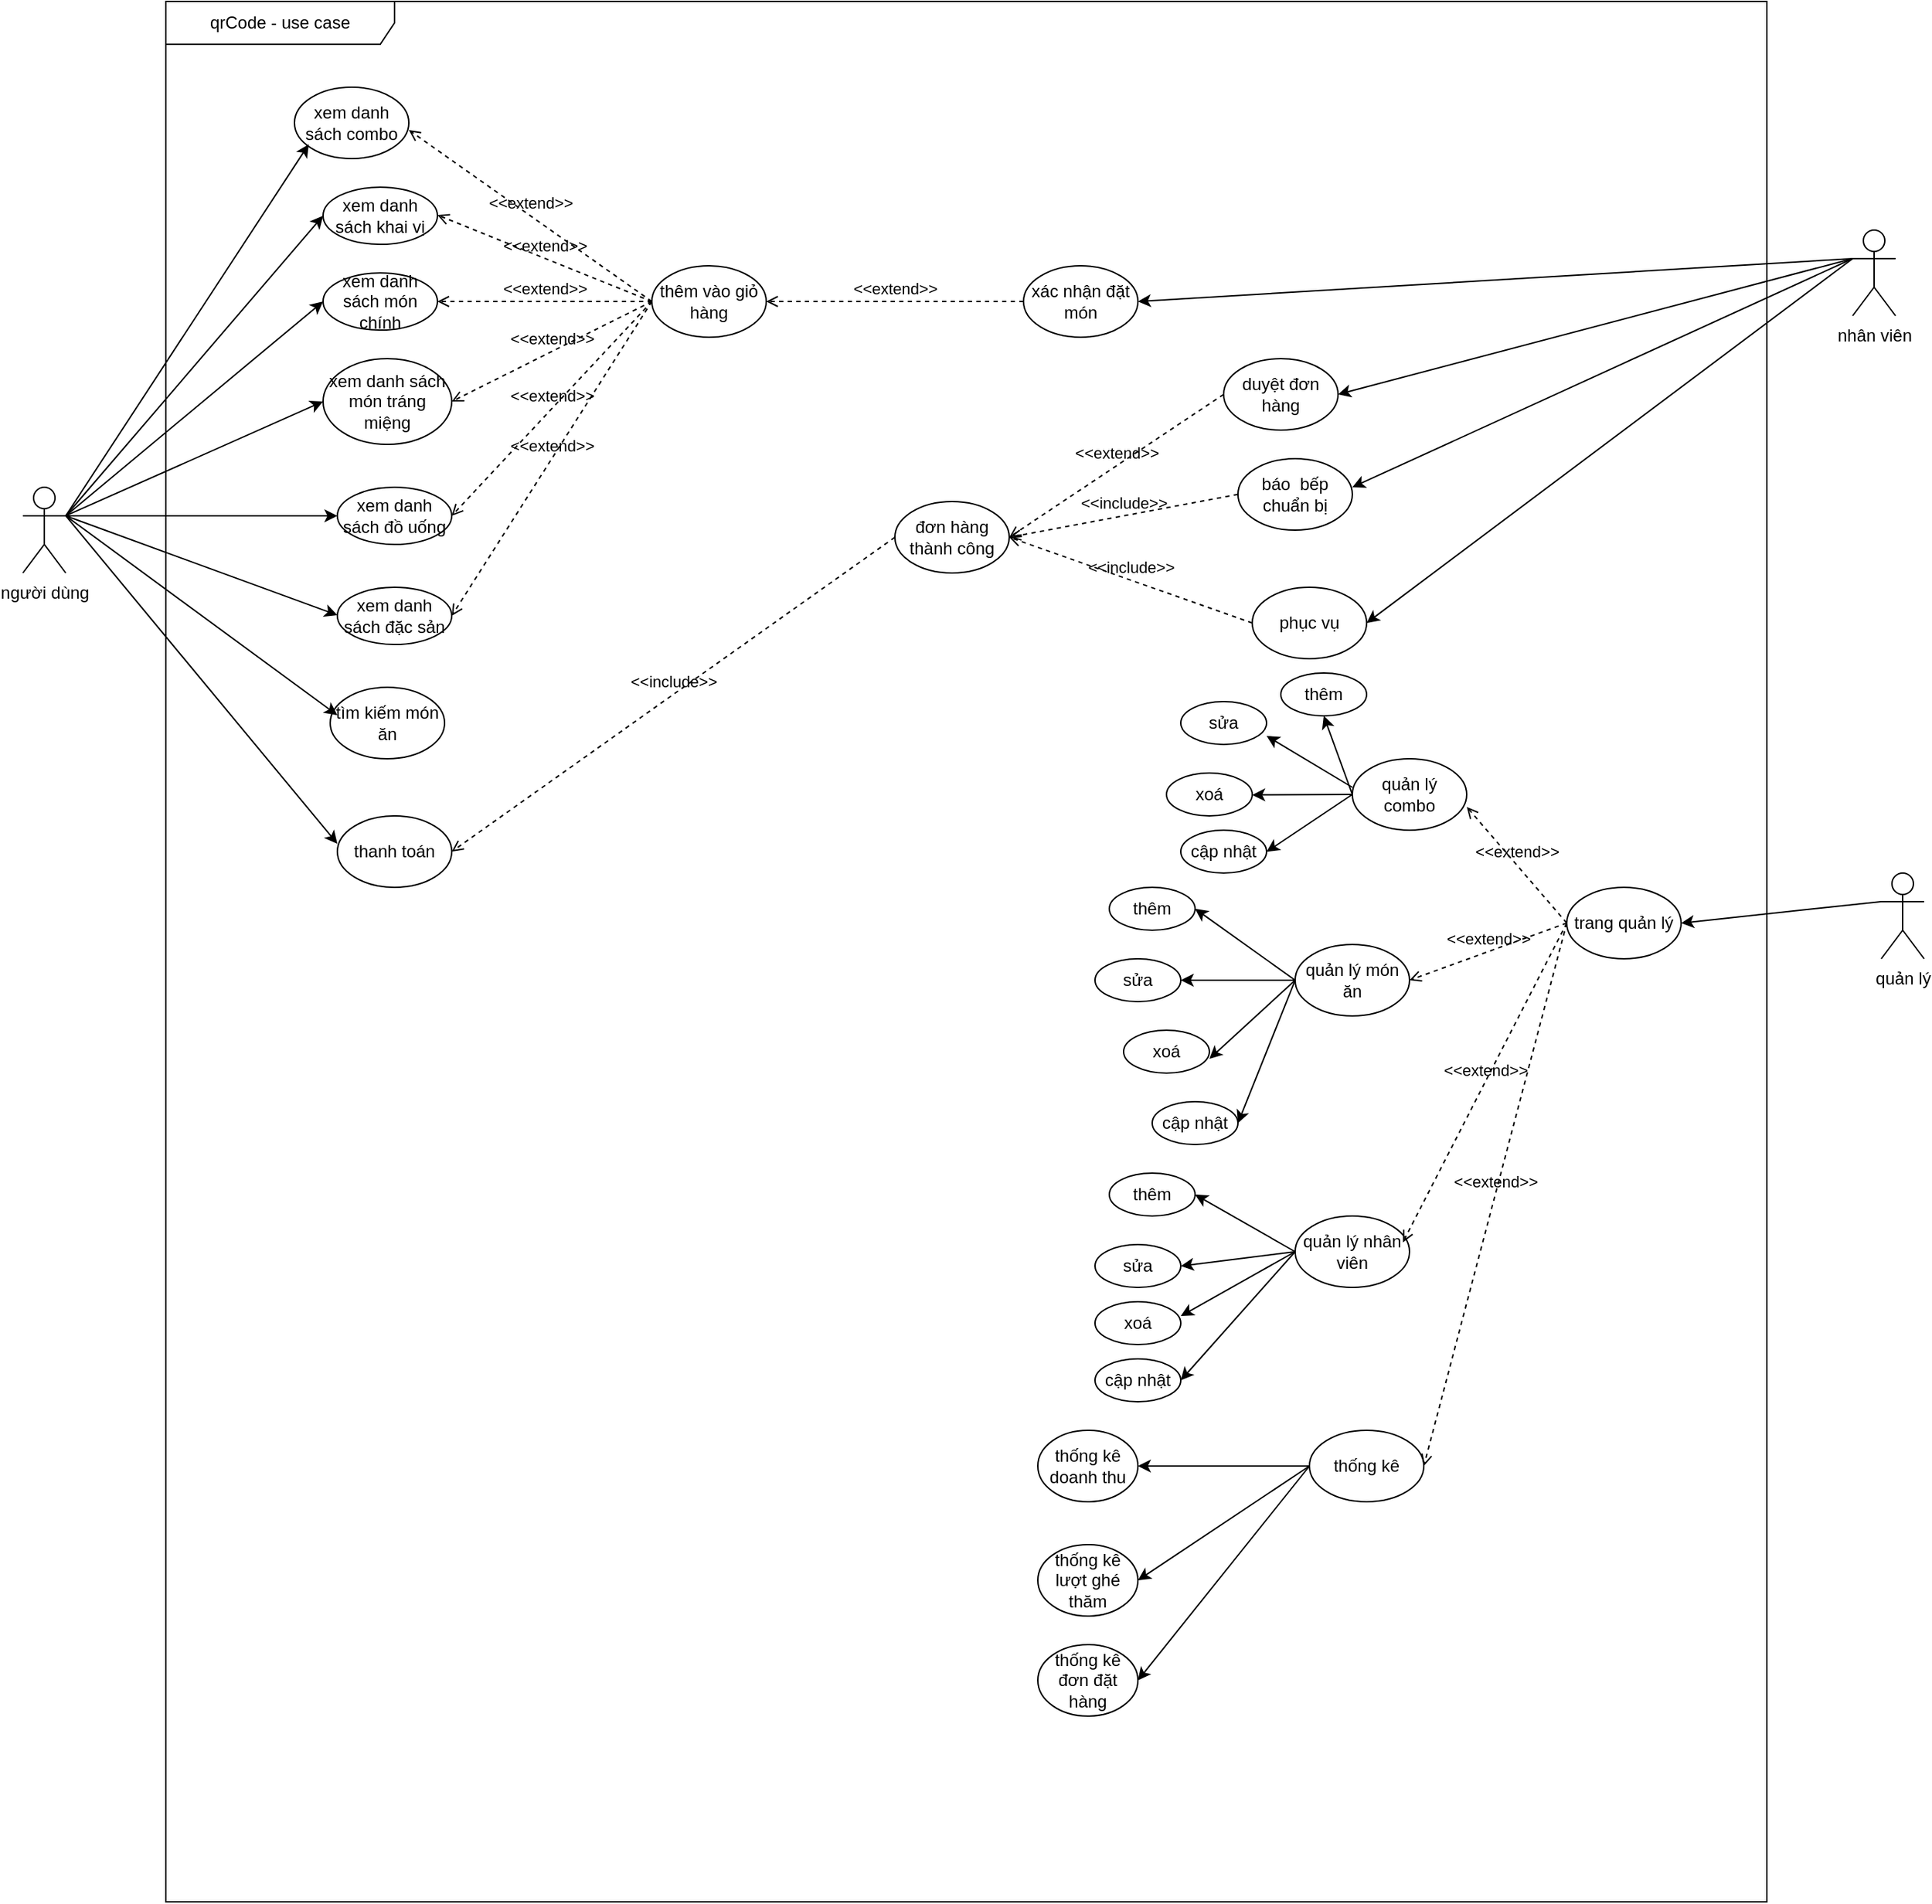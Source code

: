 <mxfile version="24.7.17">
  <diagram name="Trang-1" id="KUGLHPBJDXLbqY33dowA">
    <mxGraphModel dx="1793" dy="933" grid="1" gridSize="10" guides="1" tooltips="1" connect="1" arrows="1" fold="1" page="1" pageScale="1" pageWidth="1920" pageHeight="1200" math="0" shadow="0">
      <root>
        <mxCell id="0" />
        <mxCell id="1" parent="0" />
        <mxCell id="tp8tk3ZOuLwhO5mAe-Hx-1" value="qrCode - use case" style="shape=umlFrame;whiteSpace=wrap;html=1;pointerEvents=0;recursiveResize=0;container=1;collapsible=0;width=160;" vertex="1" parent="1">
          <mxGeometry x="180" y="360" width="1120" height="1330" as="geometry" />
        </mxCell>
        <mxCell id="tp8tk3ZOuLwhO5mAe-Hx-4" value="xem danh sách combo" style="ellipse;whiteSpace=wrap;html=1;" vertex="1" parent="tp8tk3ZOuLwhO5mAe-Hx-1">
          <mxGeometry x="90" y="60" width="80" height="50" as="geometry" />
        </mxCell>
        <mxCell id="tp8tk3ZOuLwhO5mAe-Hx-6" value="xem danh sách khai vị" style="ellipse;whiteSpace=wrap;html=1;" vertex="1" parent="tp8tk3ZOuLwhO5mAe-Hx-1">
          <mxGeometry x="110" y="130" width="80" height="40" as="geometry" />
        </mxCell>
        <mxCell id="tp8tk3ZOuLwhO5mAe-Hx-7" value="xem danh sách món chính" style="ellipse;whiteSpace=wrap;html=1;" vertex="1" parent="tp8tk3ZOuLwhO5mAe-Hx-1">
          <mxGeometry x="110" y="190" width="80" height="40" as="geometry" />
        </mxCell>
        <mxCell id="tp8tk3ZOuLwhO5mAe-Hx-8" value="xem danh sách món tráng miệng" style="ellipse;whiteSpace=wrap;html=1;" vertex="1" parent="tp8tk3ZOuLwhO5mAe-Hx-1">
          <mxGeometry x="110" y="250" width="90" height="60" as="geometry" />
        </mxCell>
        <mxCell id="tp8tk3ZOuLwhO5mAe-Hx-9" value="xem danh sách đồ uống" style="ellipse;whiteSpace=wrap;html=1;" vertex="1" parent="tp8tk3ZOuLwhO5mAe-Hx-1">
          <mxGeometry x="120" y="340" width="80" height="40" as="geometry" />
        </mxCell>
        <mxCell id="tp8tk3ZOuLwhO5mAe-Hx-10" value="xem danh sách đặc sản" style="ellipse;whiteSpace=wrap;html=1;" vertex="1" parent="tp8tk3ZOuLwhO5mAe-Hx-1">
          <mxGeometry x="120" y="410" width="80" height="40" as="geometry" />
        </mxCell>
        <mxCell id="tp8tk3ZOuLwhO5mAe-Hx-12" value="" style="endArrow=classic;html=1;rounded=0;exitX=1;exitY=0.333;exitDx=0;exitDy=0;exitPerimeter=0;" edge="1" parent="tp8tk3ZOuLwhO5mAe-Hx-1" source="tp8tk3ZOuLwhO5mAe-Hx-2">
          <mxGeometry width="50" height="50" relative="1" as="geometry">
            <mxPoint x="50" y="150" as="sourcePoint" />
            <mxPoint x="100" y="100" as="targetPoint" />
          </mxGeometry>
        </mxCell>
        <mxCell id="tp8tk3ZOuLwhO5mAe-Hx-13" value="" style="endArrow=classic;html=1;rounded=0;" edge="1" parent="tp8tk3ZOuLwhO5mAe-Hx-1">
          <mxGeometry width="50" height="50" relative="1" as="geometry">
            <mxPoint x="-70" y="360" as="sourcePoint" />
            <mxPoint x="110" y="150" as="targetPoint" />
          </mxGeometry>
        </mxCell>
        <mxCell id="tp8tk3ZOuLwhO5mAe-Hx-14" value="" style="endArrow=classic;html=1;rounded=0;exitX=1;exitY=0.333;exitDx=0;exitDy=0;exitPerimeter=0;" edge="1" parent="tp8tk3ZOuLwhO5mAe-Hx-1" source="tp8tk3ZOuLwhO5mAe-Hx-2">
          <mxGeometry width="50" height="50" relative="1" as="geometry">
            <mxPoint x="-70" y="420" as="sourcePoint" />
            <mxPoint x="110" y="210" as="targetPoint" />
          </mxGeometry>
        </mxCell>
        <mxCell id="tp8tk3ZOuLwhO5mAe-Hx-15" value="" style="endArrow=classic;html=1;rounded=0;exitX=1;exitY=0.333;exitDx=0;exitDy=0;exitPerimeter=0;" edge="1" parent="tp8tk3ZOuLwhO5mAe-Hx-1" source="tp8tk3ZOuLwhO5mAe-Hx-2">
          <mxGeometry width="50" height="50" relative="1" as="geometry">
            <mxPoint x="-70" y="430" as="sourcePoint" />
            <mxPoint x="110" y="280" as="targetPoint" />
          </mxGeometry>
        </mxCell>
        <mxCell id="tp8tk3ZOuLwhO5mAe-Hx-17" value="" style="endArrow=classic;html=1;rounded=0;exitX=1;exitY=0.333;exitDx=0;exitDy=0;exitPerimeter=0;" edge="1" parent="tp8tk3ZOuLwhO5mAe-Hx-1" source="tp8tk3ZOuLwhO5mAe-Hx-2">
          <mxGeometry width="50" height="50" relative="1" as="geometry">
            <mxPoint x="-70" y="370" as="sourcePoint" />
            <mxPoint x="120" y="429.5" as="targetPoint" />
          </mxGeometry>
        </mxCell>
        <mxCell id="tp8tk3ZOuLwhO5mAe-Hx-18" value="" style="endArrow=classic;html=1;rounded=0;exitX=1;exitY=0.333;exitDx=0;exitDy=0;exitPerimeter=0;" edge="1" parent="tp8tk3ZOuLwhO5mAe-Hx-1" source="tp8tk3ZOuLwhO5mAe-Hx-2">
          <mxGeometry width="50" height="50" relative="1" as="geometry">
            <mxPoint x="-60" y="440" as="sourcePoint" />
            <mxPoint x="120" y="360" as="targetPoint" />
          </mxGeometry>
        </mxCell>
        <mxCell id="tp8tk3ZOuLwhO5mAe-Hx-19" value="tìm kiếm món ăn" style="ellipse;whiteSpace=wrap;html=1;" vertex="1" parent="tp8tk3ZOuLwhO5mAe-Hx-1">
          <mxGeometry x="115" y="480" width="80" height="50" as="geometry" />
        </mxCell>
        <mxCell id="tp8tk3ZOuLwhO5mAe-Hx-20" value="" style="endArrow=classic;html=1;rounded=0;exitX=1;exitY=0.333;exitDx=0;exitDy=0;exitPerimeter=0;" edge="1" parent="tp8tk3ZOuLwhO5mAe-Hx-1" source="tp8tk3ZOuLwhO5mAe-Hx-2">
          <mxGeometry width="50" height="50" relative="1" as="geometry">
            <mxPoint x="-70" y="430" as="sourcePoint" />
            <mxPoint x="120" y="499.5" as="targetPoint" />
          </mxGeometry>
        </mxCell>
        <mxCell id="tp8tk3ZOuLwhO5mAe-Hx-21" value="thêm vào giỏ hàng" style="ellipse;whiteSpace=wrap;html=1;" vertex="1" parent="tp8tk3ZOuLwhO5mAe-Hx-1">
          <mxGeometry x="340" y="185" width="80" height="50" as="geometry" />
        </mxCell>
        <mxCell id="tp8tk3ZOuLwhO5mAe-Hx-24" value="&amp;lt;&amp;lt;extend&amp;gt;&amp;gt;" style="html=1;verticalAlign=bottom;labelBackgroundColor=none;endArrow=open;endFill=0;dashed=1;rounded=0;entryX=1;entryY=0.5;entryDx=0;entryDy=0;exitX=0;exitY=0.5;exitDx=0;exitDy=0;" edge="1" parent="tp8tk3ZOuLwhO5mAe-Hx-1" source="tp8tk3ZOuLwhO5mAe-Hx-21" target="tp8tk3ZOuLwhO5mAe-Hx-8">
          <mxGeometry width="160" relative="1" as="geometry">
            <mxPoint x="280" y="280" as="sourcePoint" />
            <mxPoint x="440" y="280" as="targetPoint" />
          </mxGeometry>
        </mxCell>
        <mxCell id="tp8tk3ZOuLwhO5mAe-Hx-25" value="&amp;lt;&amp;lt;extend&amp;gt;&amp;gt;" style="html=1;verticalAlign=bottom;labelBackgroundColor=none;endArrow=open;endFill=0;dashed=1;rounded=0;entryX=1;entryY=0.5;entryDx=0;entryDy=0;exitX=0;exitY=0.5;exitDx=0;exitDy=0;" edge="1" parent="tp8tk3ZOuLwhO5mAe-Hx-1" source="tp8tk3ZOuLwhO5mAe-Hx-21">
          <mxGeometry width="160" relative="1" as="geometry">
            <mxPoint x="330" y="140" as="sourcePoint" />
            <mxPoint x="190" y="210" as="targetPoint" />
          </mxGeometry>
        </mxCell>
        <mxCell id="tp8tk3ZOuLwhO5mAe-Hx-27" value="&amp;lt;&amp;lt;extend&amp;gt;&amp;gt;" style="html=1;verticalAlign=bottom;labelBackgroundColor=none;endArrow=open;endFill=0;dashed=1;rounded=0;entryX=1;entryY=0.5;entryDx=0;entryDy=0;exitX=0;exitY=0.5;exitDx=0;exitDy=0;" edge="1" parent="tp8tk3ZOuLwhO5mAe-Hx-1" source="tp8tk3ZOuLwhO5mAe-Hx-21">
          <mxGeometry x="0.002" width="160" relative="1" as="geometry">
            <mxPoint x="340" y="149.5" as="sourcePoint" />
            <mxPoint x="190" y="149.5" as="targetPoint" />
            <mxPoint as="offset" />
          </mxGeometry>
        </mxCell>
        <mxCell id="tp8tk3ZOuLwhO5mAe-Hx-28" value="&amp;lt;&amp;lt;extend&amp;gt;&amp;gt;" style="html=1;verticalAlign=bottom;labelBackgroundColor=none;endArrow=open;endFill=0;dashed=1;rounded=0;entryX=1;entryY=0.5;entryDx=0;entryDy=0;exitX=0;exitY=0.5;exitDx=0;exitDy=0;" edge="1" parent="tp8tk3ZOuLwhO5mAe-Hx-1" source="tp8tk3ZOuLwhO5mAe-Hx-21">
          <mxGeometry x="0.002" width="160" relative="1" as="geometry">
            <mxPoint x="320" y="150.5" as="sourcePoint" />
            <mxPoint x="170" y="90" as="targetPoint" />
            <mxPoint as="offset" />
          </mxGeometry>
        </mxCell>
        <mxCell id="tp8tk3ZOuLwhO5mAe-Hx-30" value="&amp;lt;&amp;lt;extend&amp;gt;&amp;gt;" style="html=1;verticalAlign=bottom;labelBackgroundColor=none;endArrow=open;endFill=0;dashed=1;rounded=0;entryX=1;entryY=0.5;entryDx=0;entryDy=0;exitX=0;exitY=0.5;exitDx=0;exitDy=0;" edge="1" parent="tp8tk3ZOuLwhO5mAe-Hx-1" source="tp8tk3ZOuLwhO5mAe-Hx-21">
          <mxGeometry width="160" relative="1" as="geometry">
            <mxPoint x="340" y="290" as="sourcePoint" />
            <mxPoint x="200" y="360" as="targetPoint" />
          </mxGeometry>
        </mxCell>
        <mxCell id="tp8tk3ZOuLwhO5mAe-Hx-31" value="&amp;lt;&amp;lt;extend&amp;gt;&amp;gt;" style="html=1;verticalAlign=bottom;labelBackgroundColor=none;endArrow=open;endFill=0;dashed=1;rounded=0;entryX=1;entryY=0.5;entryDx=0;entryDy=0;exitX=0;exitY=0.5;exitDx=0;exitDy=0;" edge="1" parent="tp8tk3ZOuLwhO5mAe-Hx-1" source="tp8tk3ZOuLwhO5mAe-Hx-21">
          <mxGeometry width="160" relative="1" as="geometry">
            <mxPoint x="340" y="280" as="sourcePoint" />
            <mxPoint x="200" y="430" as="targetPoint" />
          </mxGeometry>
        </mxCell>
        <mxCell id="tp8tk3ZOuLwhO5mAe-Hx-32" value="xác nhận đặt món" style="ellipse;whiteSpace=wrap;html=1;" vertex="1" parent="tp8tk3ZOuLwhO5mAe-Hx-1">
          <mxGeometry x="600" y="185" width="80" height="50" as="geometry" />
        </mxCell>
        <mxCell id="tp8tk3ZOuLwhO5mAe-Hx-33" value="&amp;lt;&amp;lt;extend&amp;gt;&amp;gt;" style="html=1;verticalAlign=bottom;labelBackgroundColor=none;endArrow=open;endFill=0;dashed=1;rounded=0;entryX=1;entryY=0.5;entryDx=0;entryDy=0;exitX=0;exitY=0.5;exitDx=0;exitDy=0;" edge="1" parent="tp8tk3ZOuLwhO5mAe-Hx-1" source="tp8tk3ZOuLwhO5mAe-Hx-32" target="tp8tk3ZOuLwhO5mAe-Hx-21">
          <mxGeometry width="160" relative="1" as="geometry">
            <mxPoint x="480" y="210" as="sourcePoint" />
            <mxPoint x="340" y="280" as="targetPoint" />
            <mxPoint as="offset" />
          </mxGeometry>
        </mxCell>
        <mxCell id="tp8tk3ZOuLwhO5mAe-Hx-36" value="duyệt đơn hàng" style="ellipse;whiteSpace=wrap;html=1;" vertex="1" parent="tp8tk3ZOuLwhO5mAe-Hx-1">
          <mxGeometry x="740" y="250" width="80" height="50" as="geometry" />
        </mxCell>
        <mxCell id="tp8tk3ZOuLwhO5mAe-Hx-39" value="báo&amp;nbsp; bếp chuẩn bị" style="ellipse;whiteSpace=wrap;html=1;" vertex="1" parent="tp8tk3ZOuLwhO5mAe-Hx-1">
          <mxGeometry x="750" y="320" width="80" height="50" as="geometry" />
        </mxCell>
        <mxCell id="tp8tk3ZOuLwhO5mAe-Hx-40" value="phục vụ" style="ellipse;whiteSpace=wrap;html=1;" vertex="1" parent="tp8tk3ZOuLwhO5mAe-Hx-1">
          <mxGeometry x="760" y="410" width="80" height="50" as="geometry" />
        </mxCell>
        <mxCell id="tp8tk3ZOuLwhO5mAe-Hx-41" value="" style="endArrow=classic;html=1;rounded=0;" edge="1" parent="tp8tk3ZOuLwhO5mAe-Hx-1">
          <mxGeometry width="50" height="50" relative="1" as="geometry">
            <mxPoint x="1180" y="180" as="sourcePoint" />
            <mxPoint x="830" y="340" as="targetPoint" />
          </mxGeometry>
        </mxCell>
        <mxCell id="tp8tk3ZOuLwhO5mAe-Hx-42" value="" style="endArrow=classic;html=1;rounded=0;entryX=1;entryY=0.5;entryDx=0;entryDy=0;" edge="1" parent="tp8tk3ZOuLwhO5mAe-Hx-1" target="tp8tk3ZOuLwhO5mAe-Hx-40">
          <mxGeometry width="50" height="50" relative="1" as="geometry">
            <mxPoint x="1180" y="180" as="sourcePoint" />
            <mxPoint x="740" y="470" as="targetPoint" />
          </mxGeometry>
        </mxCell>
        <mxCell id="tp8tk3ZOuLwhO5mAe-Hx-43" value="đơn hàng thành công" style="ellipse;whiteSpace=wrap;html=1;" vertex="1" parent="tp8tk3ZOuLwhO5mAe-Hx-1">
          <mxGeometry x="510" y="350" width="80" height="50" as="geometry" />
        </mxCell>
        <mxCell id="tp8tk3ZOuLwhO5mAe-Hx-55" value="thanh toán" style="ellipse;whiteSpace=wrap;html=1;" vertex="1" parent="tp8tk3ZOuLwhO5mAe-Hx-1">
          <mxGeometry x="120" y="570" width="80" height="50" as="geometry" />
        </mxCell>
        <mxCell id="tp8tk3ZOuLwhO5mAe-Hx-57" value="" style="endArrow=classic;html=1;rounded=0;exitX=1;exitY=0.333;exitDx=0;exitDy=0;exitPerimeter=0;" edge="1" parent="tp8tk3ZOuLwhO5mAe-Hx-1" source="tp8tk3ZOuLwhO5mAe-Hx-2">
          <mxGeometry width="50" height="50" relative="1" as="geometry">
            <mxPoint x="-70" y="450" as="sourcePoint" />
            <mxPoint x="120" y="589.5" as="targetPoint" />
          </mxGeometry>
        </mxCell>
        <mxCell id="tp8tk3ZOuLwhO5mAe-Hx-59" value="&amp;lt;&amp;lt;include&amp;gt;&amp;gt;" style="html=1;verticalAlign=bottom;labelBackgroundColor=none;endArrow=open;endFill=0;dashed=1;rounded=0;exitX=0;exitY=0.5;exitDx=0;exitDy=0;entryX=1;entryY=0.5;entryDx=0;entryDy=0;" edge="1" parent="tp8tk3ZOuLwhO5mAe-Hx-1" source="tp8tk3ZOuLwhO5mAe-Hx-43" target="tp8tk3ZOuLwhO5mAe-Hx-55">
          <mxGeometry width="160" relative="1" as="geometry">
            <mxPoint x="300" y="540" as="sourcePoint" />
            <mxPoint x="460" y="540" as="targetPoint" />
          </mxGeometry>
        </mxCell>
        <mxCell id="tp8tk3ZOuLwhO5mAe-Hx-60" value="&amp;lt;&amp;lt;extend&amp;gt;&amp;gt;" style="html=1;verticalAlign=bottom;labelBackgroundColor=none;endArrow=open;endFill=0;dashed=1;rounded=0;entryX=1;entryY=0.5;entryDx=0;entryDy=0;exitX=0;exitY=0.5;exitDx=0;exitDy=0;" edge="1" parent="tp8tk3ZOuLwhO5mAe-Hx-1" source="tp8tk3ZOuLwhO5mAe-Hx-36" target="tp8tk3ZOuLwhO5mAe-Hx-43">
          <mxGeometry width="160" relative="1" as="geometry">
            <mxPoint x="730" y="290" as="sourcePoint" />
            <mxPoint x="550" y="290" as="targetPoint" />
            <mxPoint as="offset" />
          </mxGeometry>
        </mxCell>
        <mxCell id="tp8tk3ZOuLwhO5mAe-Hx-61" value="&amp;lt;&amp;lt;include&amp;gt;&amp;gt;" style="html=1;verticalAlign=bottom;labelBackgroundColor=none;endArrow=open;endFill=0;dashed=1;rounded=0;exitX=0;exitY=0.5;exitDx=0;exitDy=0;entryX=1;entryY=0.5;entryDx=0;entryDy=0;" edge="1" parent="tp8tk3ZOuLwhO5mAe-Hx-1" source="tp8tk3ZOuLwhO5mAe-Hx-39" target="tp8tk3ZOuLwhO5mAe-Hx-43">
          <mxGeometry width="160" relative="1" as="geometry">
            <mxPoint x="740" y="370" as="sourcePoint" />
            <mxPoint x="430" y="590" as="targetPoint" />
          </mxGeometry>
        </mxCell>
        <mxCell id="tp8tk3ZOuLwhO5mAe-Hx-62" value="&amp;lt;&amp;lt;include&amp;gt;&amp;gt;" style="html=1;verticalAlign=bottom;labelBackgroundColor=none;endArrow=open;endFill=0;dashed=1;rounded=0;exitX=0;exitY=0.5;exitDx=0;exitDy=0;entryX=1;entryY=0.5;entryDx=0;entryDy=0;" edge="1" parent="tp8tk3ZOuLwhO5mAe-Hx-1" source="tp8tk3ZOuLwhO5mAe-Hx-40" target="tp8tk3ZOuLwhO5mAe-Hx-43">
          <mxGeometry width="160" relative="1" as="geometry">
            <mxPoint x="750" y="410" as="sourcePoint" />
            <mxPoint x="590" y="440" as="targetPoint" />
          </mxGeometry>
        </mxCell>
        <mxCell id="tp8tk3ZOuLwhO5mAe-Hx-64" value="trang quản lý" style="ellipse;whiteSpace=wrap;html=1;" vertex="1" parent="tp8tk3ZOuLwhO5mAe-Hx-1">
          <mxGeometry x="980" y="620" width="80" height="50" as="geometry" />
        </mxCell>
        <mxCell id="tp8tk3ZOuLwhO5mAe-Hx-67" value="quản lý combo" style="ellipse;whiteSpace=wrap;html=1;" vertex="1" parent="tp8tk3ZOuLwhO5mAe-Hx-1">
          <mxGeometry x="830" y="530" width="80" height="50" as="geometry" />
        </mxCell>
        <mxCell id="tp8tk3ZOuLwhO5mAe-Hx-68" value="quản lý món ăn" style="ellipse;whiteSpace=wrap;html=1;" vertex="1" parent="tp8tk3ZOuLwhO5mAe-Hx-1">
          <mxGeometry x="790" y="660" width="80" height="50" as="geometry" />
        </mxCell>
        <mxCell id="tp8tk3ZOuLwhO5mAe-Hx-70" value="quản lý nhân viên" style="ellipse;whiteSpace=wrap;html=1;" vertex="1" parent="tp8tk3ZOuLwhO5mAe-Hx-1">
          <mxGeometry x="790" y="850" width="80" height="50" as="geometry" />
        </mxCell>
        <mxCell id="tp8tk3ZOuLwhO5mAe-Hx-71" value="thống kê" style="ellipse;whiteSpace=wrap;html=1;" vertex="1" parent="tp8tk3ZOuLwhO5mAe-Hx-1">
          <mxGeometry x="800" y="1000" width="80" height="50" as="geometry" />
        </mxCell>
        <mxCell id="tp8tk3ZOuLwhO5mAe-Hx-72" value="&amp;lt;&amp;lt;extend&amp;gt;&amp;gt;" style="html=1;verticalAlign=bottom;labelBackgroundColor=none;endArrow=open;endFill=0;dashed=1;rounded=0;entryX=1.001;entryY=0.675;entryDx=0;entryDy=0;exitX=0;exitY=0.5;exitDx=0;exitDy=0;entryPerimeter=0;" edge="1" parent="tp8tk3ZOuLwhO5mAe-Hx-1" source="tp8tk3ZOuLwhO5mAe-Hx-64" target="tp8tk3ZOuLwhO5mAe-Hx-67">
          <mxGeometry width="160" relative="1" as="geometry">
            <mxPoint x="1000" y="500" as="sourcePoint" />
            <mxPoint x="820" y="500" as="targetPoint" />
            <mxPoint as="offset" />
          </mxGeometry>
        </mxCell>
        <mxCell id="tp8tk3ZOuLwhO5mAe-Hx-73" value="&amp;lt;&amp;lt;extend&amp;gt;&amp;gt;" style="html=1;verticalAlign=bottom;labelBackgroundColor=none;endArrow=open;endFill=0;dashed=1;rounded=0;entryX=1;entryY=0.5;entryDx=0;entryDy=0;exitX=0;exitY=0.5;exitDx=0;exitDy=0;" edge="1" parent="tp8tk3ZOuLwhO5mAe-Hx-1" source="tp8tk3ZOuLwhO5mAe-Hx-64" target="tp8tk3ZOuLwhO5mAe-Hx-68">
          <mxGeometry width="160" relative="1" as="geometry">
            <mxPoint x="979.92" y="681.25" as="sourcePoint" />
            <mxPoint x="899.92" y="630.25" as="targetPoint" />
            <mxPoint as="offset" />
          </mxGeometry>
        </mxCell>
        <mxCell id="tp8tk3ZOuLwhO5mAe-Hx-74" value="&amp;lt;&amp;lt;extend&amp;gt;&amp;gt;" style="html=1;verticalAlign=bottom;labelBackgroundColor=none;endArrow=open;endFill=0;dashed=1;rounded=0;entryX=0.942;entryY=0.369;entryDx=0;entryDy=0;exitX=0;exitY=0.5;exitDx=0;exitDy=0;entryPerimeter=0;" edge="1" parent="tp8tk3ZOuLwhO5mAe-Hx-1" source="tp8tk3ZOuLwhO5mAe-Hx-64" target="tp8tk3ZOuLwhO5mAe-Hx-70">
          <mxGeometry width="160" relative="1" as="geometry">
            <mxPoint x="980" y="720" as="sourcePoint" />
            <mxPoint x="900" y="730" as="targetPoint" />
            <mxPoint as="offset" />
          </mxGeometry>
        </mxCell>
        <mxCell id="tp8tk3ZOuLwhO5mAe-Hx-75" value="&amp;lt;&amp;lt;extend&amp;gt;&amp;gt;" style="html=1;verticalAlign=bottom;labelBackgroundColor=none;endArrow=open;endFill=0;dashed=1;rounded=0;entryX=1;entryY=0.5;entryDx=0;entryDy=0;exitX=0;exitY=0.5;exitDx=0;exitDy=0;" edge="1" parent="tp8tk3ZOuLwhO5mAe-Hx-1" source="tp8tk3ZOuLwhO5mAe-Hx-64" target="tp8tk3ZOuLwhO5mAe-Hx-71">
          <mxGeometry width="160" relative="1" as="geometry">
            <mxPoint x="980" y="730" as="sourcePoint" />
            <mxPoint x="900" y="815" as="targetPoint" />
            <mxPoint as="offset" />
          </mxGeometry>
        </mxCell>
        <mxCell id="tp8tk3ZOuLwhO5mAe-Hx-76" value="thêm" style="ellipse;whiteSpace=wrap;html=1;" vertex="1" parent="tp8tk3ZOuLwhO5mAe-Hx-1">
          <mxGeometry x="780" y="470" width="60" height="30" as="geometry" />
        </mxCell>
        <mxCell id="tp8tk3ZOuLwhO5mAe-Hx-77" value="sửa" style="ellipse;whiteSpace=wrap;html=1;" vertex="1" parent="tp8tk3ZOuLwhO5mAe-Hx-1">
          <mxGeometry x="710" y="490" width="60" height="30" as="geometry" />
        </mxCell>
        <mxCell id="tp8tk3ZOuLwhO5mAe-Hx-78" value="xoá" style="ellipse;whiteSpace=wrap;html=1;" vertex="1" parent="tp8tk3ZOuLwhO5mAe-Hx-1">
          <mxGeometry x="700" y="540" width="60" height="30" as="geometry" />
        </mxCell>
        <mxCell id="tp8tk3ZOuLwhO5mAe-Hx-79" value="thêm" style="ellipse;whiteSpace=wrap;html=1;" vertex="1" parent="tp8tk3ZOuLwhO5mAe-Hx-1">
          <mxGeometry x="660" y="620" width="60" height="30" as="geometry" />
        </mxCell>
        <mxCell id="tp8tk3ZOuLwhO5mAe-Hx-80" value="sửa" style="ellipse;whiteSpace=wrap;html=1;" vertex="1" parent="tp8tk3ZOuLwhO5mAe-Hx-1">
          <mxGeometry x="650" y="670" width="60" height="30" as="geometry" />
        </mxCell>
        <mxCell id="tp8tk3ZOuLwhO5mAe-Hx-81" value="xoá" style="ellipse;whiteSpace=wrap;html=1;" vertex="1" parent="tp8tk3ZOuLwhO5mAe-Hx-1">
          <mxGeometry x="670" y="720" width="60" height="30" as="geometry" />
        </mxCell>
        <mxCell id="tp8tk3ZOuLwhO5mAe-Hx-85" value="cập nhật" style="ellipse;whiteSpace=wrap;html=1;" vertex="1" parent="tp8tk3ZOuLwhO5mAe-Hx-1">
          <mxGeometry x="710" y="580" width="60" height="30" as="geometry" />
        </mxCell>
        <mxCell id="tp8tk3ZOuLwhO5mAe-Hx-88" value="" style="endArrow=classic;html=1;rounded=0;exitX=0;exitY=0.5;exitDx=0;exitDy=0;" edge="1" parent="tp8tk3ZOuLwhO5mAe-Hx-1" source="tp8tk3ZOuLwhO5mAe-Hx-67">
          <mxGeometry width="50" height="50" relative="1" as="geometry">
            <mxPoint x="812.57" y="554.67" as="sourcePoint" />
            <mxPoint x="760" y="555.32" as="targetPoint" />
          </mxGeometry>
        </mxCell>
        <mxCell id="tp8tk3ZOuLwhO5mAe-Hx-89" value="" style="endArrow=classic;html=1;rounded=0;exitX=0;exitY=0.5;exitDx=0;exitDy=0;" edge="1" parent="tp8tk3ZOuLwhO5mAe-Hx-1" source="tp8tk3ZOuLwhO5mAe-Hx-67">
          <mxGeometry width="50" height="50" relative="1" as="geometry">
            <mxPoint x="840" y="594.83" as="sourcePoint" />
            <mxPoint x="770" y="595.15" as="targetPoint" />
          </mxGeometry>
        </mxCell>
        <mxCell id="tp8tk3ZOuLwhO5mAe-Hx-91" value="cập nhật" style="ellipse;whiteSpace=wrap;html=1;" vertex="1" parent="tp8tk3ZOuLwhO5mAe-Hx-1">
          <mxGeometry x="690" y="770" width="60" height="30" as="geometry" />
        </mxCell>
        <mxCell id="tp8tk3ZOuLwhO5mAe-Hx-92" value="" style="endArrow=classic;html=1;rounded=0;exitX=0;exitY=0.5;exitDx=0;exitDy=0;entryX=1;entryY=0.5;entryDx=0;entryDy=0;" edge="1" parent="tp8tk3ZOuLwhO5mAe-Hx-1" source="tp8tk3ZOuLwhO5mAe-Hx-68" target="tp8tk3ZOuLwhO5mAe-Hx-91">
          <mxGeometry width="50" height="50" relative="1" as="geometry">
            <mxPoint x="800" y="714.92" as="sourcePoint" />
            <mxPoint x="740" y="755.07" as="targetPoint" />
          </mxGeometry>
        </mxCell>
        <mxCell id="tp8tk3ZOuLwhO5mAe-Hx-93" value="" style="endArrow=classic;html=1;rounded=0;exitX=0;exitY=0.5;exitDx=0;exitDy=0;entryX=1;entryY=0.5;entryDx=0;entryDy=0;" edge="1" parent="tp8tk3ZOuLwhO5mAe-Hx-1" source="tp8tk3ZOuLwhO5mAe-Hx-68">
          <mxGeometry width="50" height="50" relative="1" as="geometry">
            <mxPoint x="770" y="640" as="sourcePoint" />
            <mxPoint x="730" y="740" as="targetPoint" />
          </mxGeometry>
        </mxCell>
        <mxCell id="tp8tk3ZOuLwhO5mAe-Hx-94" value="" style="endArrow=classic;html=1;rounded=0;entryX=1;entryY=0.5;entryDx=0;entryDy=0;" edge="1" parent="tp8tk3ZOuLwhO5mAe-Hx-1" source="tp8tk3ZOuLwhO5mAe-Hx-68" target="tp8tk3ZOuLwhO5mAe-Hx-80">
          <mxGeometry width="50" height="50" relative="1" as="geometry">
            <mxPoint x="780" y="645" as="sourcePoint" />
            <mxPoint x="720" y="700" as="targetPoint" />
          </mxGeometry>
        </mxCell>
        <mxCell id="tp8tk3ZOuLwhO5mAe-Hx-95" value="" style="endArrow=classic;html=1;rounded=0;entryX=1;entryY=0.5;entryDx=0;entryDy=0;exitX=0;exitY=0.5;exitDx=0;exitDy=0;" edge="1" parent="tp8tk3ZOuLwhO5mAe-Hx-1" source="tp8tk3ZOuLwhO5mAe-Hx-68" target="tp8tk3ZOuLwhO5mAe-Hx-79">
          <mxGeometry width="50" height="50" relative="1" as="geometry">
            <mxPoint x="800" y="650" as="sourcePoint" />
            <mxPoint x="720" y="650" as="targetPoint" />
          </mxGeometry>
        </mxCell>
        <mxCell id="tp8tk3ZOuLwhO5mAe-Hx-86" value="" style="endArrow=classic;html=1;rounded=0;entryX=0.5;entryY=1;entryDx=0;entryDy=0;" edge="1" parent="tp8tk3ZOuLwhO5mAe-Hx-1" target="tp8tk3ZOuLwhO5mAe-Hx-76">
          <mxGeometry width="50" height="50" relative="1" as="geometry">
            <mxPoint x="830" y="555" as="sourcePoint" />
            <mxPoint x="789.999" y="516.149" as="targetPoint" />
          </mxGeometry>
        </mxCell>
        <mxCell id="tp8tk3ZOuLwhO5mAe-Hx-96" value="" style="endArrow=classic;html=1;rounded=0;entryX=1;entryY=0.8;entryDx=0;entryDy=0;entryPerimeter=0;" edge="1" parent="tp8tk3ZOuLwhO5mAe-Hx-1" target="tp8tk3ZOuLwhO5mAe-Hx-77">
          <mxGeometry width="50" height="50" relative="1" as="geometry">
            <mxPoint x="830" y="550" as="sourcePoint" />
            <mxPoint x="790" y="510" as="targetPoint" />
          </mxGeometry>
        </mxCell>
        <mxCell id="tp8tk3ZOuLwhO5mAe-Hx-97" value="thêm" style="ellipse;whiteSpace=wrap;html=1;" vertex="1" parent="tp8tk3ZOuLwhO5mAe-Hx-1">
          <mxGeometry x="660" y="820" width="60" height="30" as="geometry" />
        </mxCell>
        <mxCell id="tp8tk3ZOuLwhO5mAe-Hx-98" value="sửa" style="ellipse;whiteSpace=wrap;html=1;" vertex="1" parent="tp8tk3ZOuLwhO5mAe-Hx-1">
          <mxGeometry x="650" y="870" width="60" height="30" as="geometry" />
        </mxCell>
        <mxCell id="tp8tk3ZOuLwhO5mAe-Hx-99" value="" style="endArrow=classic;html=1;rounded=0;exitX=0;exitY=0.5;exitDx=0;exitDy=0;entryX=1;entryY=0.5;entryDx=0;entryDy=0;" edge="1" parent="tp8tk3ZOuLwhO5mAe-Hx-1" source="tp8tk3ZOuLwhO5mAe-Hx-70" target="tp8tk3ZOuLwhO5mAe-Hx-97">
          <mxGeometry width="50" height="50" relative="1" as="geometry">
            <mxPoint x="770" y="770" as="sourcePoint" />
            <mxPoint x="730" y="870" as="targetPoint" />
          </mxGeometry>
        </mxCell>
        <mxCell id="tp8tk3ZOuLwhO5mAe-Hx-100" value="" style="endArrow=classic;html=1;rounded=0;exitX=0;exitY=0.5;exitDx=0;exitDy=0;entryX=1;entryY=0.5;entryDx=0;entryDy=0;" edge="1" parent="tp8tk3ZOuLwhO5mAe-Hx-1" source="tp8tk3ZOuLwhO5mAe-Hx-70" target="tp8tk3ZOuLwhO5mAe-Hx-98">
          <mxGeometry width="50" height="50" relative="1" as="geometry">
            <mxPoint x="790" y="910" as="sourcePoint" />
            <mxPoint x="720" y="870" as="targetPoint" />
          </mxGeometry>
        </mxCell>
        <mxCell id="tp8tk3ZOuLwhO5mAe-Hx-101" value="xoá" style="ellipse;whiteSpace=wrap;html=1;" vertex="1" parent="tp8tk3ZOuLwhO5mAe-Hx-1">
          <mxGeometry x="650" y="910" width="60" height="30" as="geometry" />
        </mxCell>
        <mxCell id="tp8tk3ZOuLwhO5mAe-Hx-102" value="cập nhật" style="ellipse;whiteSpace=wrap;html=1;" vertex="1" parent="tp8tk3ZOuLwhO5mAe-Hx-1">
          <mxGeometry x="650" y="950" width="60" height="30" as="geometry" />
        </mxCell>
        <mxCell id="tp8tk3ZOuLwhO5mAe-Hx-103" value="" style="endArrow=classic;html=1;rounded=0;exitX=0;exitY=0.5;exitDx=0;exitDy=0;entryX=1;entryY=0.5;entryDx=0;entryDy=0;" edge="1" parent="tp8tk3ZOuLwhO5mAe-Hx-1" source="tp8tk3ZOuLwhO5mAe-Hx-70">
          <mxGeometry width="50" height="50" relative="1" as="geometry">
            <mxPoint x="790" y="910" as="sourcePoint" />
            <mxPoint x="710" y="920" as="targetPoint" />
          </mxGeometry>
        </mxCell>
        <mxCell id="tp8tk3ZOuLwhO5mAe-Hx-104" value="" style="endArrow=classic;html=1;rounded=0;exitX=0;exitY=0.5;exitDx=0;exitDy=0;entryX=1;entryY=0.5;entryDx=0;entryDy=0;" edge="1" parent="tp8tk3ZOuLwhO5mAe-Hx-1" source="tp8tk3ZOuLwhO5mAe-Hx-70" target="tp8tk3ZOuLwhO5mAe-Hx-102">
          <mxGeometry width="50" height="50" relative="1" as="geometry">
            <mxPoint x="810" y="910" as="sourcePoint" />
            <mxPoint x="730" y="955" as="targetPoint" />
          </mxGeometry>
        </mxCell>
        <mxCell id="tp8tk3ZOuLwhO5mAe-Hx-105" value="thống kê doanh thu" style="ellipse;whiteSpace=wrap;html=1;" vertex="1" parent="tp8tk3ZOuLwhO5mAe-Hx-1">
          <mxGeometry x="610" y="1000" width="70" height="50" as="geometry" />
        </mxCell>
        <mxCell id="tp8tk3ZOuLwhO5mAe-Hx-106" value="thống kê lượt ghé thăm" style="ellipse;whiteSpace=wrap;html=1;" vertex="1" parent="tp8tk3ZOuLwhO5mAe-Hx-1">
          <mxGeometry x="610" y="1080" width="70" height="50" as="geometry" />
        </mxCell>
        <mxCell id="tp8tk3ZOuLwhO5mAe-Hx-107" value="thống kê đơn đặt hàng" style="ellipse;whiteSpace=wrap;html=1;" vertex="1" parent="tp8tk3ZOuLwhO5mAe-Hx-1">
          <mxGeometry x="610" y="1150" width="70" height="50" as="geometry" />
        </mxCell>
        <mxCell id="tp8tk3ZOuLwhO5mAe-Hx-108" value="" style="endArrow=classic;html=1;rounded=0;entryX=1;entryY=0.5;entryDx=0;entryDy=0;" edge="1" parent="tp8tk3ZOuLwhO5mAe-Hx-1" source="tp8tk3ZOuLwhO5mAe-Hx-71" target="tp8tk3ZOuLwhO5mAe-Hx-105">
          <mxGeometry width="50" height="50" relative="1" as="geometry">
            <mxPoint x="780" y="950" as="sourcePoint" />
            <mxPoint x="700" y="1040" as="targetPoint" />
          </mxGeometry>
        </mxCell>
        <mxCell id="tp8tk3ZOuLwhO5mAe-Hx-109" value="" style="endArrow=classic;html=1;rounded=0;entryX=1;entryY=0.5;entryDx=0;entryDy=0;exitX=0;exitY=0.5;exitDx=0;exitDy=0;" edge="1" parent="tp8tk3ZOuLwhO5mAe-Hx-1" source="tp8tk3ZOuLwhO5mAe-Hx-71" target="tp8tk3ZOuLwhO5mAe-Hx-106">
          <mxGeometry width="50" height="50" relative="1" as="geometry">
            <mxPoint x="810" y="1100" as="sourcePoint" />
            <mxPoint x="690" y="1100" as="targetPoint" />
          </mxGeometry>
        </mxCell>
        <mxCell id="tp8tk3ZOuLwhO5mAe-Hx-110" value="" style="endArrow=classic;html=1;rounded=0;entryX=1;entryY=0.5;entryDx=0;entryDy=0;exitX=0;exitY=0.5;exitDx=0;exitDy=0;" edge="1" parent="tp8tk3ZOuLwhO5mAe-Hx-1" source="tp8tk3ZOuLwhO5mAe-Hx-71" target="tp8tk3ZOuLwhO5mAe-Hx-107">
          <mxGeometry width="50" height="50" relative="1" as="geometry">
            <mxPoint x="820" y="1080" as="sourcePoint" />
            <mxPoint x="700" y="1160" as="targetPoint" />
          </mxGeometry>
        </mxCell>
        <mxCell id="tp8tk3ZOuLwhO5mAe-Hx-2" value="người dùng" style="shape=umlActor;verticalLabelPosition=bottom;verticalAlign=top;html=1;" vertex="1" parent="1">
          <mxGeometry x="80" y="700" width="30" height="60" as="geometry" />
        </mxCell>
        <mxCell id="tp8tk3ZOuLwhO5mAe-Hx-34" value="nhân viên" style="shape=umlActor;verticalLabelPosition=bottom;verticalAlign=top;html=1;" vertex="1" parent="1">
          <mxGeometry x="1360" y="520" width="30" height="60" as="geometry" />
        </mxCell>
        <mxCell id="tp8tk3ZOuLwhO5mAe-Hx-37" value="" style="endArrow=classic;html=1;rounded=0;exitX=0;exitY=0.333;exitDx=0;exitDy=0;exitPerimeter=0;entryX=1;entryY=0.5;entryDx=0;entryDy=0;" edge="1" parent="1" source="tp8tk3ZOuLwhO5mAe-Hx-34" target="tp8tk3ZOuLwhO5mAe-Hx-32">
          <mxGeometry width="50" height="50" relative="1" as="geometry">
            <mxPoint x="1160" y="610" as="sourcePoint" />
            <mxPoint x="1210" y="560" as="targetPoint" />
          </mxGeometry>
        </mxCell>
        <mxCell id="tp8tk3ZOuLwhO5mAe-Hx-38" value="" style="endArrow=classic;html=1;rounded=0;exitX=0;exitY=0.333;exitDx=0;exitDy=0;exitPerimeter=0;entryX=1;entryY=0.5;entryDx=0;entryDy=0;" edge="1" parent="1" source="tp8tk3ZOuLwhO5mAe-Hx-34" target="tp8tk3ZOuLwhO5mAe-Hx-36">
          <mxGeometry width="50" height="50" relative="1" as="geometry">
            <mxPoint x="1350" y="595" as="sourcePoint" />
            <mxPoint x="890" y="620" as="targetPoint" />
          </mxGeometry>
        </mxCell>
        <mxCell id="tp8tk3ZOuLwhO5mAe-Hx-63" value="quản lý" style="shape=umlActor;verticalLabelPosition=bottom;verticalAlign=top;html=1;" vertex="1" parent="1">
          <mxGeometry x="1380" y="970" width="30" height="60" as="geometry" />
        </mxCell>
        <mxCell id="tp8tk3ZOuLwhO5mAe-Hx-66" value="" style="endArrow=classic;html=1;rounded=0;exitX=0;exitY=0.333;exitDx=0;exitDy=0;exitPerimeter=0;entryX=1;entryY=0.5;entryDx=0;entryDy=0;" edge="1" parent="1" source="tp8tk3ZOuLwhO5mAe-Hx-63" target="tp8tk3ZOuLwhO5mAe-Hx-64">
          <mxGeometry width="50" height="50" relative="1" as="geometry">
            <mxPoint x="1280" y="1030" as="sourcePoint" />
            <mxPoint x="1330" y="980" as="targetPoint" />
          </mxGeometry>
        </mxCell>
      </root>
    </mxGraphModel>
  </diagram>
</mxfile>
